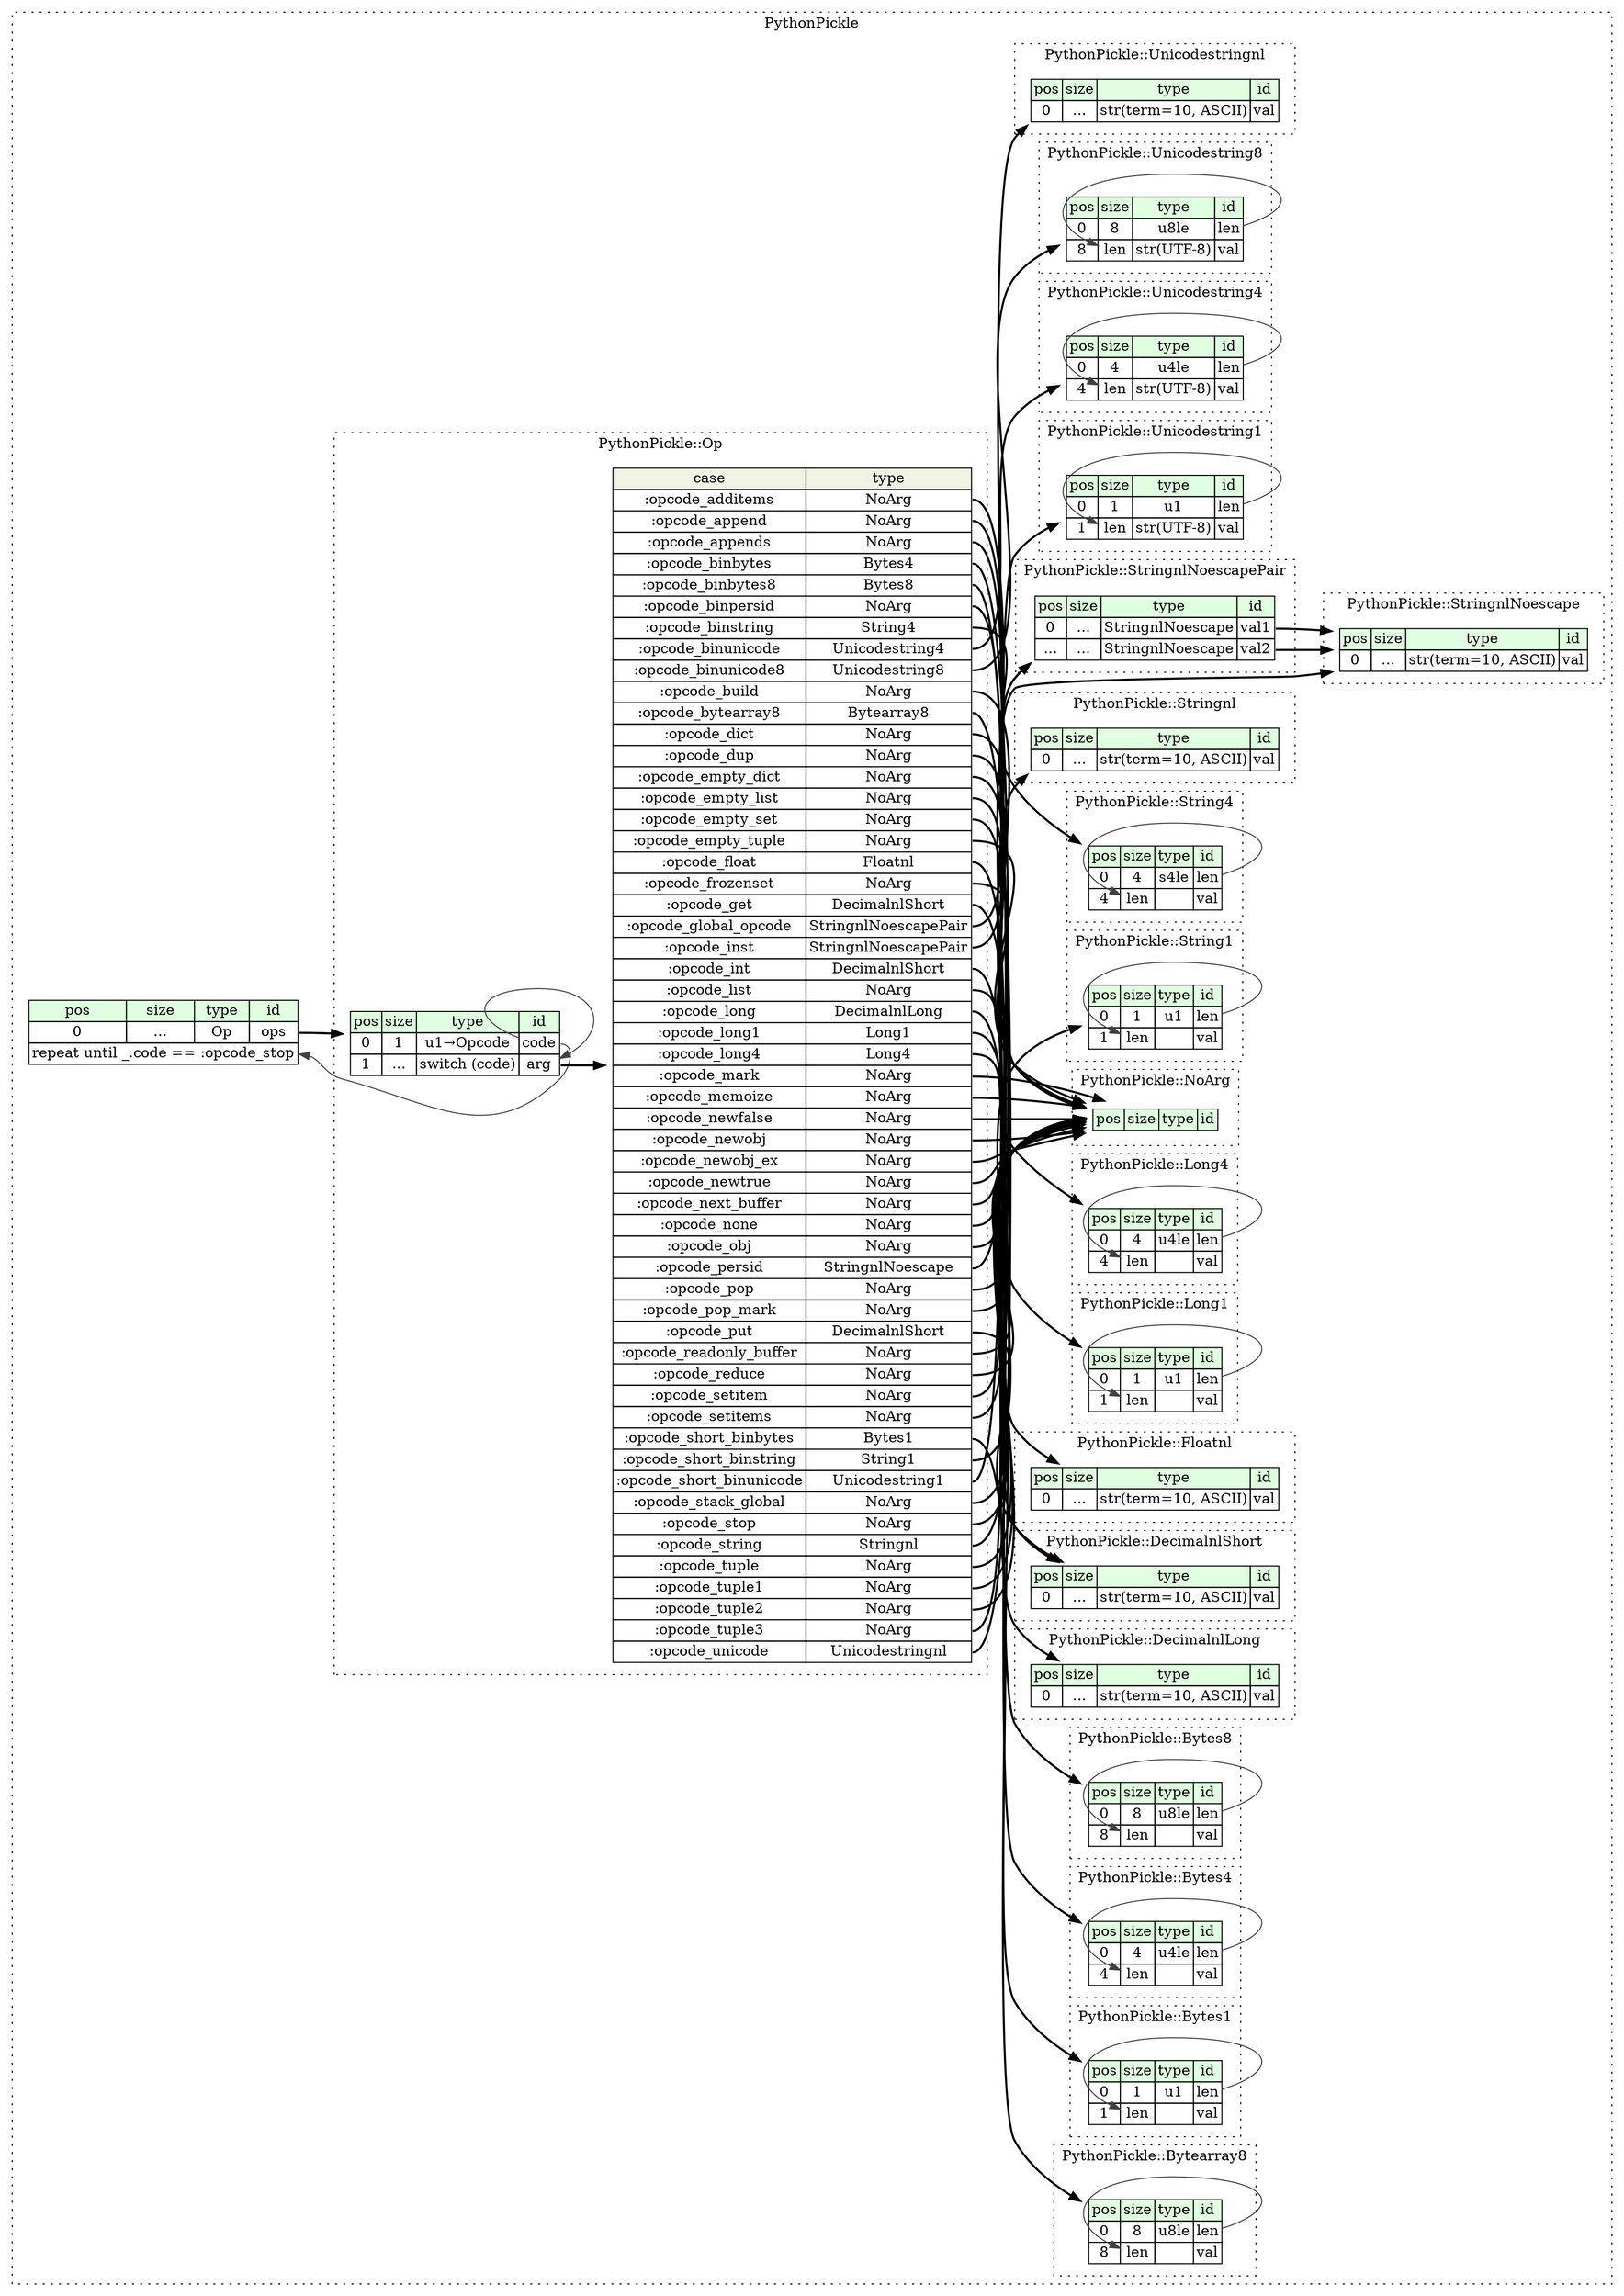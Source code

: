 digraph {
	rankdir=LR;
	node [shape=plaintext];
	subgraph cluster__python_pickle {
		label="PythonPickle";
		graph[style=dotted];

		python_pickle__seq [label=<<TABLE BORDER="0" CELLBORDER="1" CELLSPACING="0">
			<TR><TD BGCOLOR="#E0FFE0">pos</TD><TD BGCOLOR="#E0FFE0">size</TD><TD BGCOLOR="#E0FFE0">type</TD><TD BGCOLOR="#E0FFE0">id</TD></TR>
			<TR><TD PORT="ops_pos">0</TD><TD PORT="ops_size">...</TD><TD>Op</TD><TD PORT="ops_type">ops</TD></TR>
			<TR><TD COLSPAN="4" PORT="ops__repeat">repeat until _.code == :opcode_stop</TD></TR>
		</TABLE>>];
		subgraph cluster__bytearray8 {
			label="PythonPickle::Bytearray8";
			graph[style=dotted];

			bytearray8__seq [label=<<TABLE BORDER="0" CELLBORDER="1" CELLSPACING="0">
				<TR><TD BGCOLOR="#E0FFE0">pos</TD><TD BGCOLOR="#E0FFE0">size</TD><TD BGCOLOR="#E0FFE0">type</TD><TD BGCOLOR="#E0FFE0">id</TD></TR>
				<TR><TD PORT="len_pos">0</TD><TD PORT="len_size">8</TD><TD>u8le</TD><TD PORT="len_type">len</TD></TR>
				<TR><TD PORT="val_pos">8</TD><TD PORT="val_size">len</TD><TD></TD><TD PORT="val_type">val</TD></TR>
			</TABLE>>];
		}
		subgraph cluster__bytes1 {
			label="PythonPickle::Bytes1";
			graph[style=dotted];

			bytes1__seq [label=<<TABLE BORDER="0" CELLBORDER="1" CELLSPACING="0">
				<TR><TD BGCOLOR="#E0FFE0">pos</TD><TD BGCOLOR="#E0FFE0">size</TD><TD BGCOLOR="#E0FFE0">type</TD><TD BGCOLOR="#E0FFE0">id</TD></TR>
				<TR><TD PORT="len_pos">0</TD><TD PORT="len_size">1</TD><TD>u1</TD><TD PORT="len_type">len</TD></TR>
				<TR><TD PORT="val_pos">1</TD><TD PORT="val_size">len</TD><TD></TD><TD PORT="val_type">val</TD></TR>
			</TABLE>>];
		}
		subgraph cluster__bytes4 {
			label="PythonPickle::Bytes4";
			graph[style=dotted];

			bytes4__seq [label=<<TABLE BORDER="0" CELLBORDER="1" CELLSPACING="0">
				<TR><TD BGCOLOR="#E0FFE0">pos</TD><TD BGCOLOR="#E0FFE0">size</TD><TD BGCOLOR="#E0FFE0">type</TD><TD BGCOLOR="#E0FFE0">id</TD></TR>
				<TR><TD PORT="len_pos">0</TD><TD PORT="len_size">4</TD><TD>u4le</TD><TD PORT="len_type">len</TD></TR>
				<TR><TD PORT="val_pos">4</TD><TD PORT="val_size">len</TD><TD></TD><TD PORT="val_type">val</TD></TR>
			</TABLE>>];
		}
		subgraph cluster__bytes8 {
			label="PythonPickle::Bytes8";
			graph[style=dotted];

			bytes8__seq [label=<<TABLE BORDER="0" CELLBORDER="1" CELLSPACING="0">
				<TR><TD BGCOLOR="#E0FFE0">pos</TD><TD BGCOLOR="#E0FFE0">size</TD><TD BGCOLOR="#E0FFE0">type</TD><TD BGCOLOR="#E0FFE0">id</TD></TR>
				<TR><TD PORT="len_pos">0</TD><TD PORT="len_size">8</TD><TD>u8le</TD><TD PORT="len_type">len</TD></TR>
				<TR><TD PORT="val_pos">8</TD><TD PORT="val_size">len</TD><TD></TD><TD PORT="val_type">val</TD></TR>
			</TABLE>>];
		}
		subgraph cluster__decimalnl_long {
			label="PythonPickle::DecimalnlLong";
			graph[style=dotted];

			decimalnl_long__seq [label=<<TABLE BORDER="0" CELLBORDER="1" CELLSPACING="0">
				<TR><TD BGCOLOR="#E0FFE0">pos</TD><TD BGCOLOR="#E0FFE0">size</TD><TD BGCOLOR="#E0FFE0">type</TD><TD BGCOLOR="#E0FFE0">id</TD></TR>
				<TR><TD PORT="val_pos">0</TD><TD PORT="val_size">...</TD><TD>str(term=10, ASCII)</TD><TD PORT="val_type">val</TD></TR>
			</TABLE>>];
		}
		subgraph cluster__decimalnl_short {
			label="PythonPickle::DecimalnlShort";
			graph[style=dotted];

			decimalnl_short__seq [label=<<TABLE BORDER="0" CELLBORDER="1" CELLSPACING="0">
				<TR><TD BGCOLOR="#E0FFE0">pos</TD><TD BGCOLOR="#E0FFE0">size</TD><TD BGCOLOR="#E0FFE0">type</TD><TD BGCOLOR="#E0FFE0">id</TD></TR>
				<TR><TD PORT="val_pos">0</TD><TD PORT="val_size">...</TD><TD>str(term=10, ASCII)</TD><TD PORT="val_type">val</TD></TR>
			</TABLE>>];
		}
		subgraph cluster__floatnl {
			label="PythonPickle::Floatnl";
			graph[style=dotted];

			floatnl__seq [label=<<TABLE BORDER="0" CELLBORDER="1" CELLSPACING="0">
				<TR><TD BGCOLOR="#E0FFE0">pos</TD><TD BGCOLOR="#E0FFE0">size</TD><TD BGCOLOR="#E0FFE0">type</TD><TD BGCOLOR="#E0FFE0">id</TD></TR>
				<TR><TD PORT="val_pos">0</TD><TD PORT="val_size">...</TD><TD>str(term=10, ASCII)</TD><TD PORT="val_type">val</TD></TR>
			</TABLE>>];
		}
		subgraph cluster__long1 {
			label="PythonPickle::Long1";
			graph[style=dotted];

			long1__seq [label=<<TABLE BORDER="0" CELLBORDER="1" CELLSPACING="0">
				<TR><TD BGCOLOR="#E0FFE0">pos</TD><TD BGCOLOR="#E0FFE0">size</TD><TD BGCOLOR="#E0FFE0">type</TD><TD BGCOLOR="#E0FFE0">id</TD></TR>
				<TR><TD PORT="len_pos">0</TD><TD PORT="len_size">1</TD><TD>u1</TD><TD PORT="len_type">len</TD></TR>
				<TR><TD PORT="val_pos">1</TD><TD PORT="val_size">len</TD><TD></TD><TD PORT="val_type">val</TD></TR>
			</TABLE>>];
		}
		subgraph cluster__long4 {
			label="PythonPickle::Long4";
			graph[style=dotted];

			long4__seq [label=<<TABLE BORDER="0" CELLBORDER="1" CELLSPACING="0">
				<TR><TD BGCOLOR="#E0FFE0">pos</TD><TD BGCOLOR="#E0FFE0">size</TD><TD BGCOLOR="#E0FFE0">type</TD><TD BGCOLOR="#E0FFE0">id</TD></TR>
				<TR><TD PORT="len_pos">0</TD><TD PORT="len_size">4</TD><TD>u4le</TD><TD PORT="len_type">len</TD></TR>
				<TR><TD PORT="val_pos">4</TD><TD PORT="val_size">len</TD><TD></TD><TD PORT="val_type">val</TD></TR>
			</TABLE>>];
		}
		subgraph cluster__no_arg {
			label="PythonPickle::NoArg";
			graph[style=dotted];

			no_arg__seq [label=<<TABLE BORDER="0" CELLBORDER="1" CELLSPACING="0">
				<TR><TD BGCOLOR="#E0FFE0">pos</TD><TD BGCOLOR="#E0FFE0">size</TD><TD BGCOLOR="#E0FFE0">type</TD><TD BGCOLOR="#E0FFE0">id</TD></TR>
			</TABLE>>];
		}
		subgraph cluster__op {
			label="PythonPickle::Op";
			graph[style=dotted];

			op__seq [label=<<TABLE BORDER="0" CELLBORDER="1" CELLSPACING="0">
				<TR><TD BGCOLOR="#E0FFE0">pos</TD><TD BGCOLOR="#E0FFE0">size</TD><TD BGCOLOR="#E0FFE0">type</TD><TD BGCOLOR="#E0FFE0">id</TD></TR>
				<TR><TD PORT="code_pos">0</TD><TD PORT="code_size">1</TD><TD>u1→Opcode</TD><TD PORT="code_type">code</TD></TR>
				<TR><TD PORT="arg_pos">1</TD><TD PORT="arg_size">...</TD><TD>switch (code)</TD><TD PORT="arg_type">arg</TD></TR>
			</TABLE>>];
op__seq_arg_switch [label=<<TABLE BORDER="0" CELLBORDER="1" CELLSPACING="0">
	<TR><TD BGCOLOR="#F0F2E4">case</TD><TD BGCOLOR="#F0F2E4">type</TD></TR>
	<TR><TD>:opcode_additems</TD><TD PORT="case0">NoArg</TD></TR>
	<TR><TD>:opcode_append</TD><TD PORT="case1">NoArg</TD></TR>
	<TR><TD>:opcode_appends</TD><TD PORT="case2">NoArg</TD></TR>
	<TR><TD>:opcode_binbytes</TD><TD PORT="case3">Bytes4</TD></TR>
	<TR><TD>:opcode_binbytes8</TD><TD PORT="case4">Bytes8</TD></TR>
	<TR><TD>:opcode_binpersid</TD><TD PORT="case5">NoArg</TD></TR>
	<TR><TD>:opcode_binstring</TD><TD PORT="case6">String4</TD></TR>
	<TR><TD>:opcode_binunicode</TD><TD PORT="case7">Unicodestring4</TD></TR>
	<TR><TD>:opcode_binunicode8</TD><TD PORT="case8">Unicodestring8</TD></TR>
	<TR><TD>:opcode_build</TD><TD PORT="case9">NoArg</TD></TR>
	<TR><TD>:opcode_bytearray8</TD><TD PORT="case10">Bytearray8</TD></TR>
	<TR><TD>:opcode_dict</TD><TD PORT="case11">NoArg</TD></TR>
	<TR><TD>:opcode_dup</TD><TD PORT="case12">NoArg</TD></TR>
	<TR><TD>:opcode_empty_dict</TD><TD PORT="case13">NoArg</TD></TR>
	<TR><TD>:opcode_empty_list</TD><TD PORT="case14">NoArg</TD></TR>
	<TR><TD>:opcode_empty_set</TD><TD PORT="case15">NoArg</TD></TR>
	<TR><TD>:opcode_empty_tuple</TD><TD PORT="case16">NoArg</TD></TR>
	<TR><TD>:opcode_float</TD><TD PORT="case17">Floatnl</TD></TR>
	<TR><TD>:opcode_frozenset</TD><TD PORT="case18">NoArg</TD></TR>
	<TR><TD>:opcode_get</TD><TD PORT="case19">DecimalnlShort</TD></TR>
	<TR><TD>:opcode_global_opcode</TD><TD PORT="case20">StringnlNoescapePair</TD></TR>
	<TR><TD>:opcode_inst</TD><TD PORT="case21">StringnlNoescapePair</TD></TR>
	<TR><TD>:opcode_int</TD><TD PORT="case22">DecimalnlShort</TD></TR>
	<TR><TD>:opcode_list</TD><TD PORT="case23">NoArg</TD></TR>
	<TR><TD>:opcode_long</TD><TD PORT="case24">DecimalnlLong</TD></TR>
	<TR><TD>:opcode_long1</TD><TD PORT="case25">Long1</TD></TR>
	<TR><TD>:opcode_long4</TD><TD PORT="case26">Long4</TD></TR>
	<TR><TD>:opcode_mark</TD><TD PORT="case27">NoArg</TD></TR>
	<TR><TD>:opcode_memoize</TD><TD PORT="case28">NoArg</TD></TR>
	<TR><TD>:opcode_newfalse</TD><TD PORT="case29">NoArg</TD></TR>
	<TR><TD>:opcode_newobj</TD><TD PORT="case30">NoArg</TD></TR>
	<TR><TD>:opcode_newobj_ex</TD><TD PORT="case31">NoArg</TD></TR>
	<TR><TD>:opcode_newtrue</TD><TD PORT="case32">NoArg</TD></TR>
	<TR><TD>:opcode_next_buffer</TD><TD PORT="case33">NoArg</TD></TR>
	<TR><TD>:opcode_none</TD><TD PORT="case34">NoArg</TD></TR>
	<TR><TD>:opcode_obj</TD><TD PORT="case35">NoArg</TD></TR>
	<TR><TD>:opcode_persid</TD><TD PORT="case36">StringnlNoescape</TD></TR>
	<TR><TD>:opcode_pop</TD><TD PORT="case37">NoArg</TD></TR>
	<TR><TD>:opcode_pop_mark</TD><TD PORT="case38">NoArg</TD></TR>
	<TR><TD>:opcode_put</TD><TD PORT="case39">DecimalnlShort</TD></TR>
	<TR><TD>:opcode_readonly_buffer</TD><TD PORT="case40">NoArg</TD></TR>
	<TR><TD>:opcode_reduce</TD><TD PORT="case41">NoArg</TD></TR>
	<TR><TD>:opcode_setitem</TD><TD PORT="case42">NoArg</TD></TR>
	<TR><TD>:opcode_setitems</TD><TD PORT="case43">NoArg</TD></TR>
	<TR><TD>:opcode_short_binbytes</TD><TD PORT="case44">Bytes1</TD></TR>
	<TR><TD>:opcode_short_binstring</TD><TD PORT="case45">String1</TD></TR>
	<TR><TD>:opcode_short_binunicode</TD><TD PORT="case46">Unicodestring1</TD></TR>
	<TR><TD>:opcode_stack_global</TD><TD PORT="case47">NoArg</TD></TR>
	<TR><TD>:opcode_stop</TD><TD PORT="case48">NoArg</TD></TR>
	<TR><TD>:opcode_string</TD><TD PORT="case49">Stringnl</TD></TR>
	<TR><TD>:opcode_tuple</TD><TD PORT="case50">NoArg</TD></TR>
	<TR><TD>:opcode_tuple1</TD><TD PORT="case51">NoArg</TD></TR>
	<TR><TD>:opcode_tuple2</TD><TD PORT="case52">NoArg</TD></TR>
	<TR><TD>:opcode_tuple3</TD><TD PORT="case53">NoArg</TD></TR>
	<TR><TD>:opcode_unicode</TD><TD PORT="case54">Unicodestringnl</TD></TR>
</TABLE>>];
		}
		subgraph cluster__string1 {
			label="PythonPickle::String1";
			graph[style=dotted];

			string1__seq [label=<<TABLE BORDER="0" CELLBORDER="1" CELLSPACING="0">
				<TR><TD BGCOLOR="#E0FFE0">pos</TD><TD BGCOLOR="#E0FFE0">size</TD><TD BGCOLOR="#E0FFE0">type</TD><TD BGCOLOR="#E0FFE0">id</TD></TR>
				<TR><TD PORT="len_pos">0</TD><TD PORT="len_size">1</TD><TD>u1</TD><TD PORT="len_type">len</TD></TR>
				<TR><TD PORT="val_pos">1</TD><TD PORT="val_size">len</TD><TD></TD><TD PORT="val_type">val</TD></TR>
			</TABLE>>];
		}
		subgraph cluster__string4 {
			label="PythonPickle::String4";
			graph[style=dotted];

			string4__seq [label=<<TABLE BORDER="0" CELLBORDER="1" CELLSPACING="0">
				<TR><TD BGCOLOR="#E0FFE0">pos</TD><TD BGCOLOR="#E0FFE0">size</TD><TD BGCOLOR="#E0FFE0">type</TD><TD BGCOLOR="#E0FFE0">id</TD></TR>
				<TR><TD PORT="len_pos">0</TD><TD PORT="len_size">4</TD><TD>s4le</TD><TD PORT="len_type">len</TD></TR>
				<TR><TD PORT="val_pos">4</TD><TD PORT="val_size">len</TD><TD></TD><TD PORT="val_type">val</TD></TR>
			</TABLE>>];
		}
		subgraph cluster__stringnl {
			label="PythonPickle::Stringnl";
			graph[style=dotted];

			stringnl__seq [label=<<TABLE BORDER="0" CELLBORDER="1" CELLSPACING="0">
				<TR><TD BGCOLOR="#E0FFE0">pos</TD><TD BGCOLOR="#E0FFE0">size</TD><TD BGCOLOR="#E0FFE0">type</TD><TD BGCOLOR="#E0FFE0">id</TD></TR>
				<TR><TD PORT="val_pos">0</TD><TD PORT="val_size">...</TD><TD>str(term=10, ASCII)</TD><TD PORT="val_type">val</TD></TR>
			</TABLE>>];
		}
		subgraph cluster__stringnl_noescape {
			label="PythonPickle::StringnlNoescape";
			graph[style=dotted];

			stringnl_noescape__seq [label=<<TABLE BORDER="0" CELLBORDER="1" CELLSPACING="0">
				<TR><TD BGCOLOR="#E0FFE0">pos</TD><TD BGCOLOR="#E0FFE0">size</TD><TD BGCOLOR="#E0FFE0">type</TD><TD BGCOLOR="#E0FFE0">id</TD></TR>
				<TR><TD PORT="val_pos">0</TD><TD PORT="val_size">...</TD><TD>str(term=10, ASCII)</TD><TD PORT="val_type">val</TD></TR>
			</TABLE>>];
		}
		subgraph cluster__stringnl_noescape_pair {
			label="PythonPickle::StringnlNoescapePair";
			graph[style=dotted];

			stringnl_noescape_pair__seq [label=<<TABLE BORDER="0" CELLBORDER="1" CELLSPACING="0">
				<TR><TD BGCOLOR="#E0FFE0">pos</TD><TD BGCOLOR="#E0FFE0">size</TD><TD BGCOLOR="#E0FFE0">type</TD><TD BGCOLOR="#E0FFE0">id</TD></TR>
				<TR><TD PORT="val1_pos">0</TD><TD PORT="val1_size">...</TD><TD>StringnlNoescape</TD><TD PORT="val1_type">val1</TD></TR>
				<TR><TD PORT="val2_pos">...</TD><TD PORT="val2_size">...</TD><TD>StringnlNoescape</TD><TD PORT="val2_type">val2</TD></TR>
			</TABLE>>];
		}
		subgraph cluster__unicodestring1 {
			label="PythonPickle::Unicodestring1";
			graph[style=dotted];

			unicodestring1__seq [label=<<TABLE BORDER="0" CELLBORDER="1" CELLSPACING="0">
				<TR><TD BGCOLOR="#E0FFE0">pos</TD><TD BGCOLOR="#E0FFE0">size</TD><TD BGCOLOR="#E0FFE0">type</TD><TD BGCOLOR="#E0FFE0">id</TD></TR>
				<TR><TD PORT="len_pos">0</TD><TD PORT="len_size">1</TD><TD>u1</TD><TD PORT="len_type">len</TD></TR>
				<TR><TD PORT="val_pos">1</TD><TD PORT="val_size">len</TD><TD>str(UTF-8)</TD><TD PORT="val_type">val</TD></TR>
			</TABLE>>];
		}
		subgraph cluster__unicodestring4 {
			label="PythonPickle::Unicodestring4";
			graph[style=dotted];

			unicodestring4__seq [label=<<TABLE BORDER="0" CELLBORDER="1" CELLSPACING="0">
				<TR><TD BGCOLOR="#E0FFE0">pos</TD><TD BGCOLOR="#E0FFE0">size</TD><TD BGCOLOR="#E0FFE0">type</TD><TD BGCOLOR="#E0FFE0">id</TD></TR>
				<TR><TD PORT="len_pos">0</TD><TD PORT="len_size">4</TD><TD>u4le</TD><TD PORT="len_type">len</TD></TR>
				<TR><TD PORT="val_pos">4</TD><TD PORT="val_size">len</TD><TD>str(UTF-8)</TD><TD PORT="val_type">val</TD></TR>
			</TABLE>>];
		}
		subgraph cluster__unicodestring8 {
			label="PythonPickle::Unicodestring8";
			graph[style=dotted];

			unicodestring8__seq [label=<<TABLE BORDER="0" CELLBORDER="1" CELLSPACING="0">
				<TR><TD BGCOLOR="#E0FFE0">pos</TD><TD BGCOLOR="#E0FFE0">size</TD><TD BGCOLOR="#E0FFE0">type</TD><TD BGCOLOR="#E0FFE0">id</TD></TR>
				<TR><TD PORT="len_pos">0</TD><TD PORT="len_size">8</TD><TD>u8le</TD><TD PORT="len_type">len</TD></TR>
				<TR><TD PORT="val_pos">8</TD><TD PORT="val_size">len</TD><TD>str(UTF-8)</TD><TD PORT="val_type">val</TD></TR>
			</TABLE>>];
		}
		subgraph cluster__unicodestringnl {
			label="PythonPickle::Unicodestringnl";
			graph[style=dotted];

			unicodestringnl__seq [label=<<TABLE BORDER="0" CELLBORDER="1" CELLSPACING="0">
				<TR><TD BGCOLOR="#E0FFE0">pos</TD><TD BGCOLOR="#E0FFE0">size</TD><TD BGCOLOR="#E0FFE0">type</TD><TD BGCOLOR="#E0FFE0">id</TD></TR>
				<TR><TD PORT="val_pos">0</TD><TD PORT="val_size">...</TD><TD>str(term=10, ASCII)</TD><TD PORT="val_type">val</TD></TR>
			</TABLE>>];
		}
	}
	python_pickle__seq:ops_type -> op__seq [style=bold];
	op__seq:code_type -> python_pickle__seq:ops__repeat [color="#404040"];
	bytearray8__seq:len_type -> bytearray8__seq:val_size [color="#404040"];
	bytes1__seq:len_type -> bytes1__seq:val_size [color="#404040"];
	bytes4__seq:len_type -> bytes4__seq:val_size [color="#404040"];
	bytes8__seq:len_type -> bytes8__seq:val_size [color="#404040"];
	long1__seq:len_type -> long1__seq:val_size [color="#404040"];
	long4__seq:len_type -> long4__seq:val_size [color="#404040"];
	op__seq:arg_type -> op__seq_arg_switch [style=bold];
	op__seq_arg_switch:case0 -> no_arg__seq [style=bold];
	op__seq_arg_switch:case1 -> no_arg__seq [style=bold];
	op__seq_arg_switch:case2 -> no_arg__seq [style=bold];
	op__seq_arg_switch:case3 -> bytes4__seq [style=bold];
	op__seq_arg_switch:case4 -> bytes8__seq [style=bold];
	op__seq_arg_switch:case5 -> no_arg__seq [style=bold];
	op__seq_arg_switch:case6 -> string4__seq [style=bold];
	op__seq_arg_switch:case7 -> unicodestring4__seq [style=bold];
	op__seq_arg_switch:case8 -> unicodestring8__seq [style=bold];
	op__seq_arg_switch:case9 -> no_arg__seq [style=bold];
	op__seq_arg_switch:case10 -> bytearray8__seq [style=bold];
	op__seq_arg_switch:case11 -> no_arg__seq [style=bold];
	op__seq_arg_switch:case12 -> no_arg__seq [style=bold];
	op__seq_arg_switch:case13 -> no_arg__seq [style=bold];
	op__seq_arg_switch:case14 -> no_arg__seq [style=bold];
	op__seq_arg_switch:case15 -> no_arg__seq [style=bold];
	op__seq_arg_switch:case16 -> no_arg__seq [style=bold];
	op__seq_arg_switch:case17 -> floatnl__seq [style=bold];
	op__seq_arg_switch:case18 -> no_arg__seq [style=bold];
	op__seq_arg_switch:case19 -> decimalnl_short__seq [style=bold];
	op__seq_arg_switch:case20 -> stringnl_noescape_pair__seq [style=bold];
	op__seq_arg_switch:case21 -> stringnl_noescape_pair__seq [style=bold];
	op__seq_arg_switch:case22 -> decimalnl_short__seq [style=bold];
	op__seq_arg_switch:case23 -> no_arg__seq [style=bold];
	op__seq_arg_switch:case24 -> decimalnl_long__seq [style=bold];
	op__seq_arg_switch:case25 -> long1__seq [style=bold];
	op__seq_arg_switch:case26 -> long4__seq [style=bold];
	op__seq_arg_switch:case27 -> no_arg__seq [style=bold];
	op__seq_arg_switch:case28 -> no_arg__seq [style=bold];
	op__seq_arg_switch:case29 -> no_arg__seq [style=bold];
	op__seq_arg_switch:case30 -> no_arg__seq [style=bold];
	op__seq_arg_switch:case31 -> no_arg__seq [style=bold];
	op__seq_arg_switch:case32 -> no_arg__seq [style=bold];
	op__seq_arg_switch:case33 -> no_arg__seq [style=bold];
	op__seq_arg_switch:case34 -> no_arg__seq [style=bold];
	op__seq_arg_switch:case35 -> no_arg__seq [style=bold];
	op__seq_arg_switch:case36 -> stringnl_noescape__seq [style=bold];
	op__seq_arg_switch:case37 -> no_arg__seq [style=bold];
	op__seq_arg_switch:case38 -> no_arg__seq [style=bold];
	op__seq_arg_switch:case39 -> decimalnl_short__seq [style=bold];
	op__seq_arg_switch:case40 -> no_arg__seq [style=bold];
	op__seq_arg_switch:case41 -> no_arg__seq [style=bold];
	op__seq_arg_switch:case42 -> no_arg__seq [style=bold];
	op__seq_arg_switch:case43 -> no_arg__seq [style=bold];
	op__seq_arg_switch:case44 -> bytes1__seq [style=bold];
	op__seq_arg_switch:case45 -> string1__seq [style=bold];
	op__seq_arg_switch:case46 -> unicodestring1__seq [style=bold];
	op__seq_arg_switch:case47 -> no_arg__seq [style=bold];
	op__seq_arg_switch:case48 -> no_arg__seq [style=bold];
	op__seq_arg_switch:case49 -> stringnl__seq [style=bold];
	op__seq_arg_switch:case50 -> no_arg__seq [style=bold];
	op__seq_arg_switch:case51 -> no_arg__seq [style=bold];
	op__seq_arg_switch:case52 -> no_arg__seq [style=bold];
	op__seq_arg_switch:case53 -> no_arg__seq [style=bold];
	op__seq_arg_switch:case54 -> unicodestringnl__seq [style=bold];
	op__seq:code_type -> op__seq:arg_type [color="#404040"];
	string1__seq:len_type -> string1__seq:val_size [color="#404040"];
	string4__seq:len_type -> string4__seq:val_size [color="#404040"];
	stringnl_noescape_pair__seq:val1_type -> stringnl_noescape__seq [style=bold];
	stringnl_noescape_pair__seq:val2_type -> stringnl_noescape__seq [style=bold];
	unicodestring1__seq:len_type -> unicodestring1__seq:val_size [color="#404040"];
	unicodestring4__seq:len_type -> unicodestring4__seq:val_size [color="#404040"];
	unicodestring8__seq:len_type -> unicodestring8__seq:val_size [color="#404040"];
}

